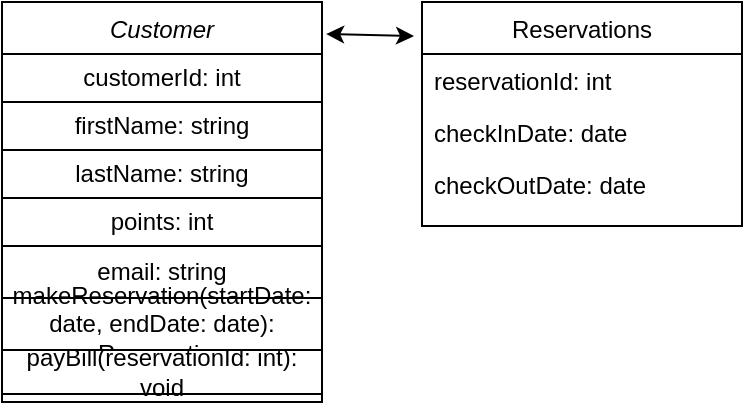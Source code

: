 <mxfile version="22.1.3" type="github">
  <diagram id="C5RBs43oDa-KdzZeNtuy" name="Page-1">
    <mxGraphModel dx="711" dy="556" grid="1" gridSize="10" guides="1" tooltips="1" connect="1" arrows="1" fold="1" page="1" pageScale="1" pageWidth="827" pageHeight="1169" background="#ffffff" math="0" shadow="0">
      <root>
        <mxCell id="WIyWlLk6GJQsqaUBKTNV-0" />
        <mxCell id="WIyWlLk6GJQsqaUBKTNV-1" parent="WIyWlLk6GJQsqaUBKTNV-0" />
        <mxCell id="zkfFHV4jXpPFQw0GAbJ--0" value="Customer" style="swimlane;fontStyle=2;align=center;verticalAlign=top;childLayout=stackLayout;horizontal=1;startSize=26;horizontalStack=0;resizeParent=1;resizeLast=0;collapsible=1;marginBottom=0;rounded=0;shadow=0;strokeWidth=1;" parent="WIyWlLk6GJQsqaUBKTNV-1" vertex="1">
          <mxGeometry x="210" y="150" width="160" height="200" as="geometry">
            <mxRectangle x="230" y="140" width="160" height="26" as="alternateBounds" />
          </mxGeometry>
        </mxCell>
        <mxCell id="F3z0O5yoOFnMLX3X9gI--4" value="customerId: int" style="whiteSpace=wrap;html=1;" vertex="1" parent="zkfFHV4jXpPFQw0GAbJ--0">
          <mxGeometry y="26" width="160" height="24" as="geometry" />
        </mxCell>
        <mxCell id="F3z0O5yoOFnMLX3X9gI--5" value="firstName: string" style="whiteSpace=wrap;html=1;" vertex="1" parent="zkfFHV4jXpPFQw0GAbJ--0">
          <mxGeometry y="50" width="160" height="24" as="geometry" />
        </mxCell>
        <mxCell id="F3z0O5yoOFnMLX3X9gI--6" value="lastName: string" style="whiteSpace=wrap;html=1;" vertex="1" parent="zkfFHV4jXpPFQw0GAbJ--0">
          <mxGeometry y="74" width="160" height="24" as="geometry" />
        </mxCell>
        <mxCell id="F3z0O5yoOFnMLX3X9gI--7" value="points: int" style="whiteSpace=wrap;html=1;" vertex="1" parent="zkfFHV4jXpPFQw0GAbJ--0">
          <mxGeometry y="98" width="160" height="24" as="geometry" />
        </mxCell>
        <mxCell id="F3z0O5yoOFnMLX3X9gI--1" value="email: string" style="whiteSpace=wrap;html=1;" vertex="1" parent="zkfFHV4jXpPFQw0GAbJ--0">
          <mxGeometry y="122" width="160" height="26" as="geometry" />
        </mxCell>
        <mxCell id="F3z0O5yoOFnMLX3X9gI--11" value="makeReservation(startDate: date, endDate: date): Reservation" style="whiteSpace=wrap;html=1;" vertex="1" parent="zkfFHV4jXpPFQw0GAbJ--0">
          <mxGeometry y="148" width="160" height="26" as="geometry" />
        </mxCell>
        <mxCell id="F3z0O5yoOFnMLX3X9gI--8" value="payBill(reservationId: int): void" style="whiteSpace=wrap;html=1;" vertex="1" parent="zkfFHV4jXpPFQw0GAbJ--0">
          <mxGeometry y="174" width="160" height="22" as="geometry" />
        </mxCell>
        <mxCell id="zkfFHV4jXpPFQw0GAbJ--17" value="Reservations" style="swimlane;fontStyle=0;align=center;verticalAlign=top;childLayout=stackLayout;horizontal=1;startSize=26;horizontalStack=0;resizeParent=1;resizeLast=0;collapsible=1;marginBottom=0;rounded=0;shadow=0;strokeWidth=1;" parent="WIyWlLk6GJQsqaUBKTNV-1" vertex="1">
          <mxGeometry x="420" y="150" width="160" height="112" as="geometry">
            <mxRectangle x="550" y="140" width="160" height="26" as="alternateBounds" />
          </mxGeometry>
        </mxCell>
        <mxCell id="zkfFHV4jXpPFQw0GAbJ--18" value="reservationId: int" style="text;align=left;verticalAlign=top;spacingLeft=4;spacingRight=4;overflow=hidden;rotatable=0;points=[[0,0.5],[1,0.5]];portConstraint=eastwest;" parent="zkfFHV4jXpPFQw0GAbJ--17" vertex="1">
          <mxGeometry y="26" width="160" height="26" as="geometry" />
        </mxCell>
        <mxCell id="zkfFHV4jXpPFQw0GAbJ--20" value="checkInDate: date " style="text;align=left;verticalAlign=top;spacingLeft=4;spacingRight=4;overflow=hidden;rotatable=0;points=[[0,0.5],[1,0.5]];portConstraint=eastwest;rounded=0;shadow=0;html=0;" parent="zkfFHV4jXpPFQw0GAbJ--17" vertex="1">
          <mxGeometry y="52" width="160" height="26" as="geometry" />
        </mxCell>
        <mxCell id="zkfFHV4jXpPFQw0GAbJ--21" value="checkOutDate: date" style="text;align=left;verticalAlign=top;spacingLeft=4;spacingRight=4;overflow=hidden;rotatable=0;points=[[0,0.5],[1,0.5]];portConstraint=eastwest;rounded=0;shadow=0;html=0;" parent="zkfFHV4jXpPFQw0GAbJ--17" vertex="1">
          <mxGeometry y="78" width="160" height="26" as="geometry" />
        </mxCell>
        <mxCell id="F3z0O5yoOFnMLX3X9gI--12" value="" style="endArrow=classic;startArrow=classic;html=1;rounded=0;exitX=1.013;exitY=0.08;exitDx=0;exitDy=0;exitPerimeter=0;entryX=-0.025;entryY=0.152;entryDx=0;entryDy=0;entryPerimeter=0;" edge="1" parent="WIyWlLk6GJQsqaUBKTNV-1" source="zkfFHV4jXpPFQw0GAbJ--0" target="zkfFHV4jXpPFQw0GAbJ--17">
          <mxGeometry width="50" height="50" relative="1" as="geometry">
            <mxPoint x="430" y="390" as="sourcePoint" />
            <mxPoint x="480" y="340" as="targetPoint" />
          </mxGeometry>
        </mxCell>
      </root>
    </mxGraphModel>
  </diagram>
</mxfile>

